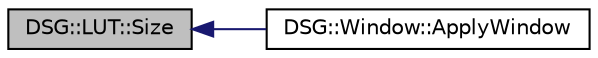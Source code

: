 digraph "DSG::LUT::Size"
{
  edge [fontname="Helvetica",fontsize="10",labelfontname="Helvetica",labelfontsize="10"];
  node [fontname="Helvetica",fontsize="10",shape=record];
  rankdir="LR";
  Node1 [label="DSG::LUT::Size",height=0.2,width=0.4,color="black", fillcolor="grey75", style="filled", fontcolor="black"];
  Node1 -> Node2 [dir="back",color="midnightblue",fontsize="10",style="solid"];
  Node2 [label="DSG::Window::ApplyWindow",height=0.2,width=0.4,color="black", fillcolor="white", style="filled",URL="$namespace_d_s_g_1_1_window.html#ab3ab521b2e0d85dc752ccc42e642b203",tooltip="DSG::Window::ApplyWindow - Apply a window function to a LUT. "];
}
